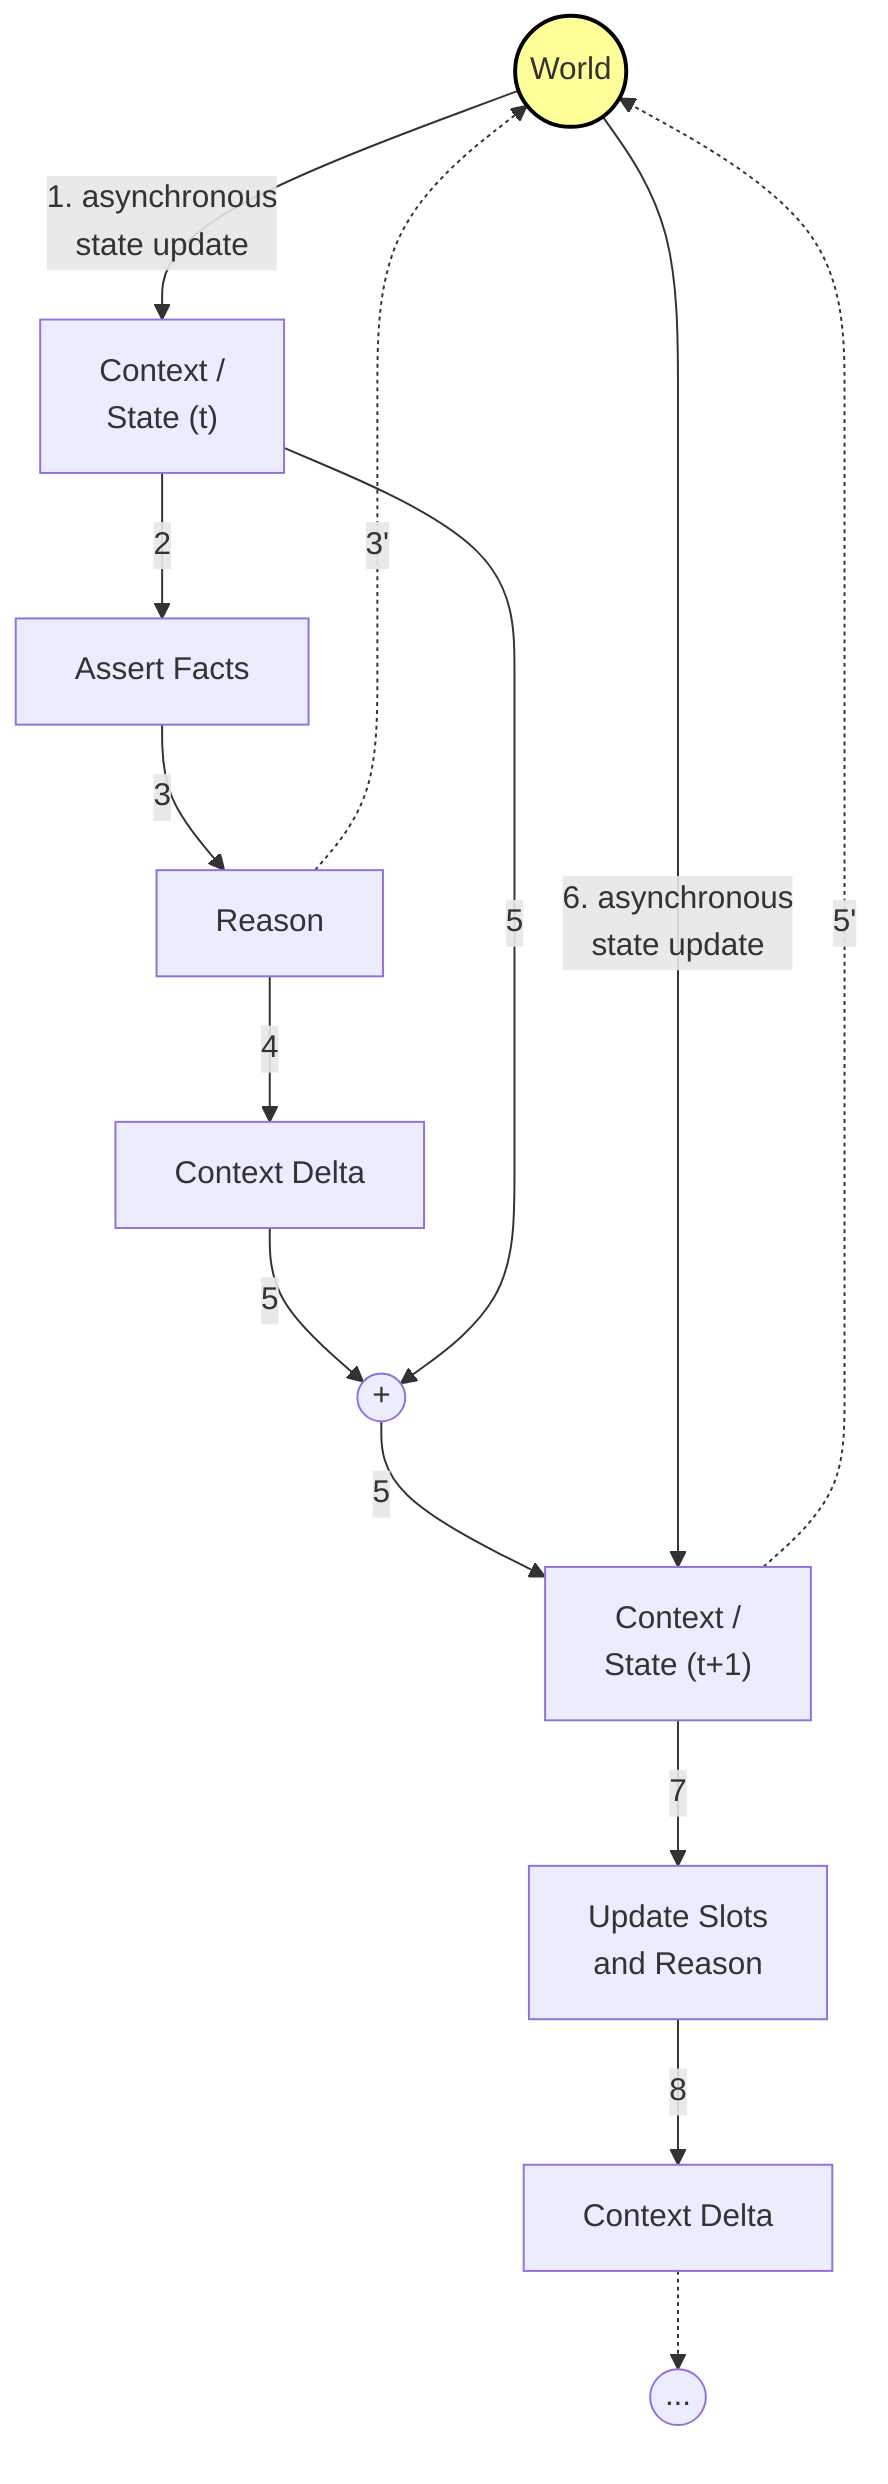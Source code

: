 graph TD
  World(("World"))
  Context_t["Context /<br> State (t)"]
  Context_t1["Context /<br> State (t+1)"]
  Assert_t["Assert Facts"]
  Reason["Reason"]
  Context_delta_t["Context Delta"]
  Add((+))
  Update_slots_and_reason["Update Slots <br>and Reason"]
  Context_delta_t1["Context Delta"]
  Next((...))

  style World fill:#ff9,stroke:#000,stroke-width:2px

  World -- 1. asynchronous <br>state update --> Context_t
  Context_t -- 2 --> Assert_t
  Assert_t -- 3 --> Reason
  Reason -- 4 --> Context_delta_t
  Context_delta_t -- 5 --> Add
  Context_t -- 5 --> Add
  Add -- 5 --> Context_t1
  Context_t1 -. 5' .-> World
  World -- "6. asynchronous <br>state update" --> Context_t1
  Reason -. 3' .-> World
  Context_t1 -- 7 --> Update_slots_and_reason
  Update_slots_and_reason -- 8 --> Context_delta_t1
  Context_delta_t1 -.-> Next